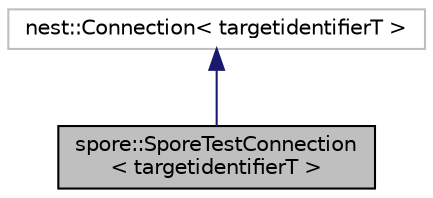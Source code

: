 digraph "spore::SporeTestConnection&lt; targetidentifierT &gt;"
{
  edge [fontname="Helvetica",fontsize="10",labelfontname="Helvetica",labelfontsize="10"];
  node [fontname="Helvetica",fontsize="10",shape=record];
  Node2 [label="spore::SporeTestConnection\l\< targetidentifierT \>",height=0.2,width=0.4,color="black", fillcolor="grey75", style="filled", fontcolor="black"];
  Node3 -> Node2 [dir="back",color="midnightblue",fontsize="10",style="solid",fontname="Helvetica"];
  Node3 [label="nest::Connection\< targetidentifierT \>",height=0.2,width=0.4,color="grey75", fillcolor="white", style="filled"];
}
